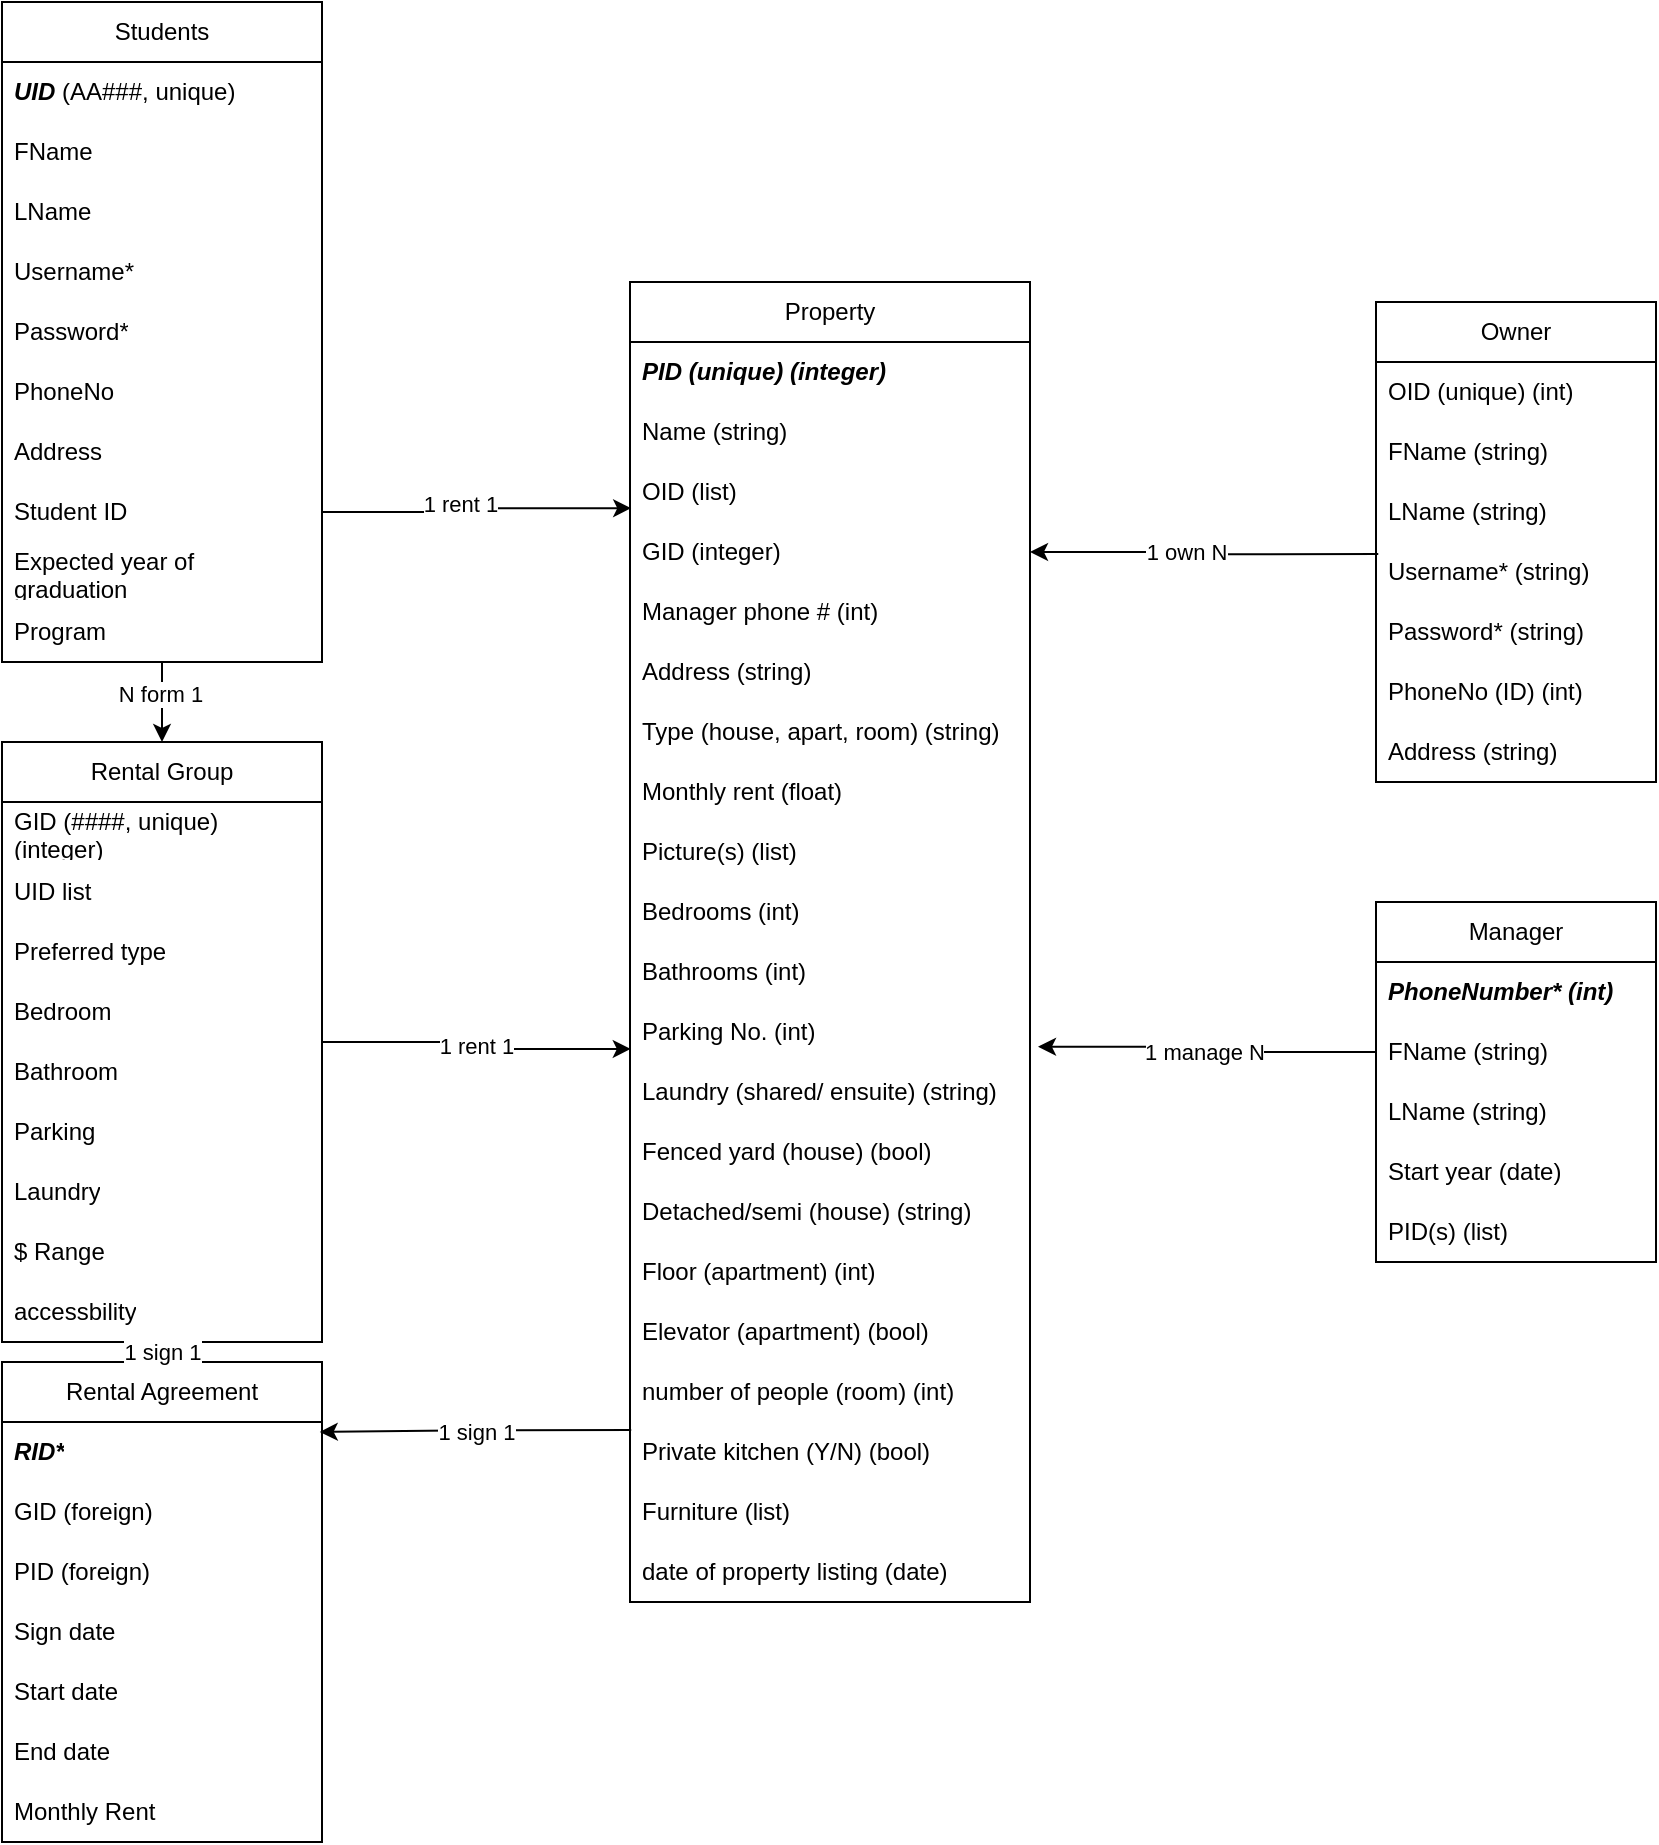 <mxfile version="22.1.21" type="github">
  <diagram id="C5RBs43oDa-KdzZeNtuy" name="Page-1">
    <mxGraphModel dx="1393" dy="909" grid="1" gridSize="10" guides="1" tooltips="1" connect="1" arrows="1" fold="1" page="1" pageScale="1" pageWidth="827" pageHeight="1169" math="0" shadow="0">
      <root>
        <mxCell id="WIyWlLk6GJQsqaUBKTNV-0" />
        <mxCell id="WIyWlLk6GJQsqaUBKTNV-1" parent="WIyWlLk6GJQsqaUBKTNV-0" />
        <mxCell id="_iqlYlecqy5unlglw5hI-17" style="edgeStyle=orthogonalEdgeStyle;rounded=0;orthogonalLoop=1;jettySize=auto;html=1;entryX=0.003;entryY=0.77;entryDx=0;entryDy=0;exitX=1;exitY=0.5;exitDx=0;exitDy=0;entryPerimeter=0;" parent="WIyWlLk6GJQsqaUBKTNV-1" source="Unsx_e9PCj31L5F9Mxkz-19" target="_iqlYlecqy5unlglw5hI-30" edge="1">
          <mxGeometry relative="1" as="geometry" />
        </mxCell>
        <mxCell id="lewGBKHHSk3XJpXt-q_e-0" value="1 rent 1" style="edgeLabel;html=1;align=center;verticalAlign=middle;resizable=0;points=[];" parent="_iqlYlecqy5unlglw5hI-17" connectable="0" vertex="1">
          <mxGeometry x="-0.28" y="1" relative="1" as="geometry">
            <mxPoint x="12" y="-3" as="offset" />
          </mxGeometry>
        </mxCell>
        <mxCell id="Unsx_e9PCj31L5F9Mxkz-17" style="edgeStyle=orthogonalEdgeStyle;rounded=0;orthogonalLoop=1;jettySize=auto;html=1;entryX=0.5;entryY=0;entryDx=0;entryDy=0;" edge="1" parent="WIyWlLk6GJQsqaUBKTNV-1" source="_iqlYlecqy5unlglw5hI-2" target="_iqlYlecqy5unlglw5hI-34">
          <mxGeometry relative="1" as="geometry" />
        </mxCell>
        <mxCell id="Unsx_e9PCj31L5F9Mxkz-18" value="N form 1" style="edgeLabel;html=1;align=center;verticalAlign=middle;resizable=0;points=[];" vertex="1" connectable="0" parent="Unsx_e9PCj31L5F9Mxkz-17">
          <mxGeometry x="-0.237" y="-1" relative="1" as="geometry">
            <mxPoint as="offset" />
          </mxGeometry>
        </mxCell>
        <mxCell id="_iqlYlecqy5unlglw5hI-2" value="Students" style="swimlane;fontStyle=0;childLayout=stackLayout;horizontal=1;startSize=30;horizontalStack=0;resizeParent=1;resizeParentMax=0;resizeLast=0;collapsible=1;marginBottom=0;whiteSpace=wrap;html=1;" parent="WIyWlLk6GJQsqaUBKTNV-1" vertex="1">
          <mxGeometry width="160" height="330" as="geometry" />
        </mxCell>
        <mxCell id="_iqlYlecqy5unlglw5hI-3" value="&lt;i&gt;&lt;b&gt;UID&lt;/b&gt;&lt;/i&gt; (AA###, unique)" style="text;strokeColor=none;fillColor=none;align=left;verticalAlign=middle;spacingLeft=4;spacingRight=4;overflow=hidden;points=[[0,0.5],[1,0.5]];portConstraint=eastwest;rotatable=0;whiteSpace=wrap;html=1;" parent="_iqlYlecqy5unlglw5hI-2" vertex="1">
          <mxGeometry y="30" width="160" height="30" as="geometry" />
        </mxCell>
        <mxCell id="_iqlYlecqy5unlglw5hI-4" value="FName" style="text;strokeColor=none;fillColor=none;align=left;verticalAlign=middle;spacingLeft=4;spacingRight=4;overflow=hidden;points=[[0,0.5],[1,0.5]];portConstraint=eastwest;rotatable=0;whiteSpace=wrap;html=1;" parent="_iqlYlecqy5unlglw5hI-2" vertex="1">
          <mxGeometry y="60" width="160" height="30" as="geometry" />
        </mxCell>
        <mxCell id="_iqlYlecqy5unlglw5hI-52" value="LName" style="text;strokeColor=none;fillColor=none;align=left;verticalAlign=middle;spacingLeft=4;spacingRight=4;overflow=hidden;points=[[0,0.5],[1,0.5]];portConstraint=eastwest;rotatable=0;whiteSpace=wrap;html=1;" parent="_iqlYlecqy5unlglw5hI-2" vertex="1">
          <mxGeometry y="90" width="160" height="30" as="geometry" />
        </mxCell>
        <mxCell id="_iqlYlecqy5unlglw5hI-23" value="Username*" style="text;strokeColor=none;fillColor=none;align=left;verticalAlign=middle;spacingLeft=4;spacingRight=4;overflow=hidden;points=[[0,0.5],[1,0.5]];portConstraint=eastwest;rotatable=0;whiteSpace=wrap;html=1;" parent="_iqlYlecqy5unlglw5hI-2" vertex="1">
          <mxGeometry y="120" width="160" height="30" as="geometry" />
        </mxCell>
        <mxCell id="_iqlYlecqy5unlglw5hI-24" value="Password*" style="text;strokeColor=none;fillColor=none;align=left;verticalAlign=middle;spacingLeft=4;spacingRight=4;overflow=hidden;points=[[0,0.5],[1,0.5]];portConstraint=eastwest;rotatable=0;whiteSpace=wrap;html=1;" parent="_iqlYlecqy5unlglw5hI-2" vertex="1">
          <mxGeometry y="150" width="160" height="30" as="geometry" />
        </mxCell>
        <mxCell id="_iqlYlecqy5unlglw5hI-5" value="&lt;div&gt;PhoneNo&lt;/div&gt;" style="text;strokeColor=none;fillColor=none;align=left;verticalAlign=middle;spacingLeft=4;spacingRight=4;overflow=hidden;points=[[0,0.5],[1,0.5]];portConstraint=eastwest;rotatable=0;whiteSpace=wrap;html=1;" parent="_iqlYlecqy5unlglw5hI-2" vertex="1">
          <mxGeometry y="180" width="160" height="30" as="geometry" />
        </mxCell>
        <mxCell id="_iqlYlecqy5unlglw5hI-7" value="Address" style="text;strokeColor=none;fillColor=none;align=left;verticalAlign=middle;spacingLeft=4;spacingRight=4;overflow=hidden;points=[[0,0.5],[1,0.5]];portConstraint=eastwest;rotatable=0;whiteSpace=wrap;html=1;" parent="_iqlYlecqy5unlglw5hI-2" vertex="1">
          <mxGeometry y="210" width="160" height="30" as="geometry" />
        </mxCell>
        <mxCell id="Unsx_e9PCj31L5F9Mxkz-19" value="Student ID" style="text;strokeColor=none;fillColor=none;align=left;verticalAlign=middle;spacingLeft=4;spacingRight=4;overflow=hidden;points=[[0,0.5],[1,0.5]];portConstraint=eastwest;rotatable=0;whiteSpace=wrap;html=1;" vertex="1" parent="_iqlYlecqy5unlglw5hI-2">
          <mxGeometry y="240" width="160" height="30" as="geometry" />
        </mxCell>
        <mxCell id="Unsx_e9PCj31L5F9Mxkz-20" value="Expected year of graduation" style="text;strokeColor=none;fillColor=none;align=left;verticalAlign=middle;spacingLeft=4;spacingRight=4;overflow=hidden;points=[[0,0.5],[1,0.5]];portConstraint=eastwest;rotatable=0;whiteSpace=wrap;html=1;" vertex="1" parent="_iqlYlecqy5unlglw5hI-2">
          <mxGeometry y="270" width="160" height="30" as="geometry" />
        </mxCell>
        <mxCell id="Unsx_e9PCj31L5F9Mxkz-21" value="Program" style="text;strokeColor=none;fillColor=none;align=left;verticalAlign=middle;spacingLeft=4;spacingRight=4;overflow=hidden;points=[[0,0.5],[1,0.5]];portConstraint=eastwest;rotatable=0;whiteSpace=wrap;html=1;" vertex="1" parent="_iqlYlecqy5unlglw5hI-2">
          <mxGeometry y="300" width="160" height="30" as="geometry" />
        </mxCell>
        <mxCell id="_iqlYlecqy5unlglw5hI-13" value="Property" style="swimlane;fontStyle=0;childLayout=stackLayout;horizontal=1;startSize=30;horizontalStack=0;resizeParent=1;resizeParentMax=0;resizeLast=0;collapsible=1;marginBottom=0;whiteSpace=wrap;html=1;" parent="WIyWlLk6GJQsqaUBKTNV-1" vertex="1">
          <mxGeometry x="314" y="140" width="200" height="660" as="geometry" />
        </mxCell>
        <mxCell id="_iqlYlecqy5unlglw5hI-14" value="&lt;b&gt;&lt;i&gt;PID (unique) (integer)&lt;/i&gt;&lt;/b&gt;" style="text;strokeColor=none;fillColor=none;align=left;verticalAlign=middle;spacingLeft=4;spacingRight=4;overflow=hidden;points=[[0,0.5],[1,0.5]];portConstraint=eastwest;rotatable=0;whiteSpace=wrap;html=1;" parent="_iqlYlecqy5unlglw5hI-13" vertex="1">
          <mxGeometry y="30" width="200" height="30" as="geometry" />
        </mxCell>
        <mxCell id="_iqlYlecqy5unlglw5hI-32" value="Name (string)" style="text;strokeColor=none;fillColor=none;align=left;verticalAlign=middle;spacingLeft=4;spacingRight=4;overflow=hidden;points=[[0,0.5],[1,0.5]];portConstraint=eastwest;rotatable=0;whiteSpace=wrap;html=1;" parent="_iqlYlecqy5unlglw5hI-13" vertex="1">
          <mxGeometry y="60" width="200" height="30" as="geometry" />
        </mxCell>
        <mxCell id="_iqlYlecqy5unlglw5hI-30" value="OID (list)" style="text;strokeColor=none;fillColor=none;align=left;verticalAlign=middle;spacingLeft=4;spacingRight=4;overflow=hidden;points=[[0,0.5],[1,0.5]];portConstraint=eastwest;rotatable=0;whiteSpace=wrap;html=1;" parent="_iqlYlecqy5unlglw5hI-13" vertex="1">
          <mxGeometry y="90" width="200" height="30" as="geometry" />
        </mxCell>
        <mxCell id="_iqlYlecqy5unlglw5hI-31" value="GID (integer)" style="text;strokeColor=none;fillColor=none;align=left;verticalAlign=middle;spacingLeft=4;spacingRight=4;overflow=hidden;points=[[0,0.5],[1,0.5]];portConstraint=eastwest;rotatable=0;whiteSpace=wrap;html=1;" parent="_iqlYlecqy5unlglw5hI-13" vertex="1">
          <mxGeometry y="120" width="200" height="30" as="geometry" />
        </mxCell>
        <mxCell id="_iqlYlecqy5unlglw5hI-47" value="Manager phone # (int)" style="text;strokeColor=none;fillColor=none;align=left;verticalAlign=middle;spacingLeft=4;spacingRight=4;overflow=hidden;points=[[0,0.5],[1,0.5]];portConstraint=eastwest;rotatable=0;whiteSpace=wrap;html=1;" parent="_iqlYlecqy5unlglw5hI-13" vertex="1">
          <mxGeometry y="150" width="200" height="30" as="geometry" />
        </mxCell>
        <mxCell id="_iqlYlecqy5unlglw5hI-15" value="Address (string)" style="text;strokeColor=none;fillColor=none;align=left;verticalAlign=middle;spacingLeft=4;spacingRight=4;overflow=hidden;points=[[0,0.5],[1,0.5]];portConstraint=eastwest;rotatable=0;whiteSpace=wrap;html=1;" parent="_iqlYlecqy5unlglw5hI-13" vertex="1">
          <mxGeometry y="180" width="200" height="30" as="geometry" />
        </mxCell>
        <mxCell id="_iqlYlecqy5unlglw5hI-19" value="Type (house, apart, room) (string)" style="text;strokeColor=none;fillColor=none;align=left;verticalAlign=middle;spacingLeft=4;spacingRight=4;overflow=hidden;points=[[0,0.5],[1,0.5]];portConstraint=eastwest;rotatable=0;whiteSpace=wrap;html=1;" parent="_iqlYlecqy5unlglw5hI-13" vertex="1">
          <mxGeometry y="210" width="200" height="30" as="geometry" />
        </mxCell>
        <mxCell id="Unsx_e9PCj31L5F9Mxkz-0" value="Monthly rent (float)" style="text;strokeColor=none;fillColor=none;align=left;verticalAlign=middle;spacingLeft=4;spacingRight=4;overflow=hidden;points=[[0,0.5],[1,0.5]];portConstraint=eastwest;rotatable=0;whiteSpace=wrap;html=1;" vertex="1" parent="_iqlYlecqy5unlglw5hI-13">
          <mxGeometry y="240" width="200" height="30" as="geometry" />
        </mxCell>
        <mxCell id="_iqlYlecqy5unlglw5hI-18" value="Picture(s) (list)" style="text;strokeColor=none;fillColor=none;align=left;verticalAlign=middle;spacingLeft=4;spacingRight=4;overflow=hidden;points=[[0,0.5],[1,0.5]];portConstraint=eastwest;rotatable=0;whiteSpace=wrap;html=1;" parent="_iqlYlecqy5unlglw5hI-13" vertex="1">
          <mxGeometry y="270" width="200" height="30" as="geometry" />
        </mxCell>
        <mxCell id="_iqlYlecqy5unlglw5hI-16" value="Bedrooms (int)" style="text;strokeColor=none;fillColor=none;align=left;verticalAlign=middle;spacingLeft=4;spacingRight=4;overflow=hidden;points=[[0,0.5],[1,0.5]];portConstraint=eastwest;rotatable=0;whiteSpace=wrap;html=1;" parent="_iqlYlecqy5unlglw5hI-13" vertex="1">
          <mxGeometry y="300" width="200" height="30" as="geometry" />
        </mxCell>
        <mxCell id="_iqlYlecqy5unlglw5hI-20" value="Bathrooms (int)" style="text;strokeColor=none;fillColor=none;align=left;verticalAlign=middle;spacingLeft=4;spacingRight=4;overflow=hidden;points=[[0,0.5],[1,0.5]];portConstraint=eastwest;rotatable=0;whiteSpace=wrap;html=1;" parent="_iqlYlecqy5unlglw5hI-13" vertex="1">
          <mxGeometry y="330" width="200" height="30" as="geometry" />
        </mxCell>
        <mxCell id="_iqlYlecqy5unlglw5hI-21" value="Parking No. (int)" style="text;strokeColor=none;fillColor=none;align=left;verticalAlign=middle;spacingLeft=4;spacingRight=4;overflow=hidden;points=[[0,0.5],[1,0.5]];portConstraint=eastwest;rotatable=0;whiteSpace=wrap;html=1;" parent="_iqlYlecqy5unlglw5hI-13" vertex="1">
          <mxGeometry y="360" width="200" height="30" as="geometry" />
        </mxCell>
        <mxCell id="_iqlYlecqy5unlglw5hI-22" value="Laundry (shared/ ensuite) (string)" style="text;strokeColor=none;fillColor=none;align=left;verticalAlign=middle;spacingLeft=4;spacingRight=4;overflow=hidden;points=[[0,0.5],[1,0.5]];portConstraint=eastwest;rotatable=0;whiteSpace=wrap;html=1;" parent="_iqlYlecqy5unlglw5hI-13" vertex="1">
          <mxGeometry y="390" width="200" height="30" as="geometry" />
        </mxCell>
        <mxCell id="_iqlYlecqy5unlglw5hI-25" value="Fenced yard (house) (bool)" style="text;strokeColor=none;fillColor=none;align=left;verticalAlign=middle;spacingLeft=4;spacingRight=4;overflow=hidden;points=[[0,0.5],[1,0.5]];portConstraint=eastwest;rotatable=0;whiteSpace=wrap;html=1;" parent="_iqlYlecqy5unlglw5hI-13" vertex="1">
          <mxGeometry y="420" width="200" height="30" as="geometry" />
        </mxCell>
        <mxCell id="_iqlYlecqy5unlglw5hI-28" value="Detached/semi (house) (string)" style="text;strokeColor=none;fillColor=none;align=left;verticalAlign=middle;spacingLeft=4;spacingRight=4;overflow=hidden;points=[[0,0.5],[1,0.5]];portConstraint=eastwest;rotatable=0;whiteSpace=wrap;html=1;" parent="_iqlYlecqy5unlglw5hI-13" vertex="1">
          <mxGeometry y="450" width="200" height="30" as="geometry" />
        </mxCell>
        <mxCell id="_iqlYlecqy5unlglw5hI-26" value="Floor (apartment) (int)" style="text;strokeColor=none;fillColor=none;align=left;verticalAlign=middle;spacingLeft=4;spacingRight=4;overflow=hidden;points=[[0,0.5],[1,0.5]];portConstraint=eastwest;rotatable=0;whiteSpace=wrap;html=1;" parent="_iqlYlecqy5unlglw5hI-13" vertex="1">
          <mxGeometry y="480" width="200" height="30" as="geometry" />
        </mxCell>
        <mxCell id="_iqlYlecqy5unlglw5hI-27" value="Elevator (apartment) (bool)" style="text;strokeColor=none;fillColor=none;align=left;verticalAlign=middle;spacingLeft=4;spacingRight=4;overflow=hidden;points=[[0,0.5],[1,0.5]];portConstraint=eastwest;rotatable=0;whiteSpace=wrap;html=1;" parent="_iqlYlecqy5unlglw5hI-13" vertex="1">
          <mxGeometry y="510" width="200" height="30" as="geometry" />
        </mxCell>
        <mxCell id="Unsx_e9PCj31L5F9Mxkz-2" value="number of people (room) (int)" style="text;strokeColor=none;fillColor=none;align=left;verticalAlign=middle;spacingLeft=4;spacingRight=4;overflow=hidden;points=[[0,0.5],[1,0.5]];portConstraint=eastwest;rotatable=0;whiteSpace=wrap;html=1;" vertex="1" parent="_iqlYlecqy5unlglw5hI-13">
          <mxGeometry y="540" width="200" height="30" as="geometry" />
        </mxCell>
        <mxCell id="_iqlYlecqy5unlglw5hI-66" value="Private kitchen (Y/N) (bool)" style="text;strokeColor=none;fillColor=none;align=left;verticalAlign=middle;spacingLeft=4;spacingRight=4;overflow=hidden;points=[[0,0.5],[1,0.5]];portConstraint=eastwest;rotatable=0;whiteSpace=wrap;html=1;" parent="_iqlYlecqy5unlglw5hI-13" vertex="1">
          <mxGeometry y="570" width="200" height="30" as="geometry" />
        </mxCell>
        <mxCell id="_iqlYlecqy5unlglw5hI-29" value="&lt;div&gt;Furniture (list)&lt;/div&gt;" style="text;strokeColor=none;fillColor=none;align=left;verticalAlign=middle;spacingLeft=4;spacingRight=4;overflow=hidden;points=[[0,0.5],[1,0.5]];portConstraint=eastwest;rotatable=0;whiteSpace=wrap;html=1;" parent="_iqlYlecqy5unlglw5hI-13" vertex="1">
          <mxGeometry y="600" width="200" height="30" as="geometry" />
        </mxCell>
        <mxCell id="Unsx_e9PCj31L5F9Mxkz-1" value="date of property listing (date)" style="text;strokeColor=none;fillColor=none;align=left;verticalAlign=middle;spacingLeft=4;spacingRight=4;overflow=hidden;points=[[0,0.5],[1,0.5]];portConstraint=eastwest;rotatable=0;whiteSpace=wrap;html=1;" vertex="1" parent="_iqlYlecqy5unlglw5hI-13">
          <mxGeometry y="630" width="200" height="30" as="geometry" />
        </mxCell>
        <mxCell id="_iqlYlecqy5unlglw5hI-34" value="Rental Group" style="swimlane;fontStyle=0;childLayout=stackLayout;horizontal=1;startSize=30;horizontalStack=0;resizeParent=1;resizeParentMax=0;resizeLast=0;collapsible=1;marginBottom=0;whiteSpace=wrap;html=1;" parent="WIyWlLk6GJQsqaUBKTNV-1" vertex="1">
          <mxGeometry y="370" width="160" height="300" as="geometry" />
        </mxCell>
        <mxCell id="_iqlYlecqy5unlglw5hI-35" value="GID (####, unique) (integer)" style="text;strokeColor=none;fillColor=none;align=left;verticalAlign=middle;spacingLeft=4;spacingRight=4;overflow=hidden;points=[[0,0.5],[1,0.5]];portConstraint=eastwest;rotatable=0;whiteSpace=wrap;html=1;" parent="_iqlYlecqy5unlglw5hI-34" vertex="1">
          <mxGeometry y="30" width="160" height="30" as="geometry" />
        </mxCell>
        <mxCell id="_iqlYlecqy5unlglw5hI-36" value="UID list" style="text;strokeColor=none;fillColor=none;align=left;verticalAlign=middle;spacingLeft=4;spacingRight=4;overflow=hidden;points=[[0,0.5],[1,0.5]];portConstraint=eastwest;rotatable=0;whiteSpace=wrap;html=1;" parent="_iqlYlecqy5unlglw5hI-34" vertex="1">
          <mxGeometry y="60" width="160" height="30" as="geometry" />
        </mxCell>
        <mxCell id="_iqlYlecqy5unlglw5hI-37" value="Preferred type" style="text;strokeColor=none;fillColor=none;align=left;verticalAlign=middle;spacingLeft=4;spacingRight=4;overflow=hidden;points=[[0,0.5],[1,0.5]];portConstraint=eastwest;rotatable=0;whiteSpace=wrap;html=1;" parent="_iqlYlecqy5unlglw5hI-34" vertex="1">
          <mxGeometry y="90" width="160" height="30" as="geometry" />
        </mxCell>
        <mxCell id="_iqlYlecqy5unlglw5hI-38" value="Bedroom" style="text;strokeColor=none;fillColor=none;align=left;verticalAlign=middle;spacingLeft=4;spacingRight=4;overflow=hidden;points=[[0,0.5],[1,0.5]];portConstraint=eastwest;rotatable=0;whiteSpace=wrap;html=1;" parent="_iqlYlecqy5unlglw5hI-34" vertex="1">
          <mxGeometry y="120" width="160" height="30" as="geometry" />
        </mxCell>
        <mxCell id="_iqlYlecqy5unlglw5hI-39" value="Bathroom" style="text;strokeColor=none;fillColor=none;align=left;verticalAlign=middle;spacingLeft=4;spacingRight=4;overflow=hidden;points=[[0,0.5],[1,0.5]];portConstraint=eastwest;rotatable=0;whiteSpace=wrap;html=1;" parent="_iqlYlecqy5unlglw5hI-34" vertex="1">
          <mxGeometry y="150" width="160" height="30" as="geometry" />
        </mxCell>
        <mxCell id="_iqlYlecqy5unlglw5hI-42" value="Parking" style="text;strokeColor=none;fillColor=none;align=left;verticalAlign=middle;spacingLeft=4;spacingRight=4;overflow=hidden;points=[[0,0.5],[1,0.5]];portConstraint=eastwest;rotatable=0;whiteSpace=wrap;html=1;" parent="_iqlYlecqy5unlglw5hI-34" vertex="1">
          <mxGeometry y="180" width="160" height="30" as="geometry" />
        </mxCell>
        <mxCell id="_iqlYlecqy5unlglw5hI-43" value="Laundry" style="text;strokeColor=none;fillColor=none;align=left;verticalAlign=middle;spacingLeft=4;spacingRight=4;overflow=hidden;points=[[0,0.5],[1,0.5]];portConstraint=eastwest;rotatable=0;whiteSpace=wrap;html=1;" parent="_iqlYlecqy5unlglw5hI-34" vertex="1">
          <mxGeometry y="210" width="160" height="30" as="geometry" />
        </mxCell>
        <mxCell id="_iqlYlecqy5unlglw5hI-44" value="$ Range" style="text;strokeColor=none;fillColor=none;align=left;verticalAlign=middle;spacingLeft=4;spacingRight=4;overflow=hidden;points=[[0,0.5],[1,0.5]];portConstraint=eastwest;rotatable=0;whiteSpace=wrap;html=1;" parent="_iqlYlecqy5unlglw5hI-34" vertex="1">
          <mxGeometry y="240" width="160" height="30" as="geometry" />
        </mxCell>
        <mxCell id="Unsx_e9PCj31L5F9Mxkz-22" value="accessbility" style="text;strokeColor=none;fillColor=none;align=left;verticalAlign=middle;spacingLeft=4;spacingRight=4;overflow=hidden;points=[[0,0.5],[1,0.5]];portConstraint=eastwest;rotatable=0;whiteSpace=wrap;html=1;" vertex="1" parent="_iqlYlecqy5unlglw5hI-34">
          <mxGeometry y="270" width="160" height="30" as="geometry" />
        </mxCell>
        <mxCell id="_iqlYlecqy5unlglw5hI-45" value="1 rent 1" style="edgeStyle=orthogonalEdgeStyle;rounded=0;orthogonalLoop=1;jettySize=auto;html=1;entryX=0.002;entryY=0.783;entryDx=0;entryDy=0;entryPerimeter=0;" parent="WIyWlLk6GJQsqaUBKTNV-1" source="_iqlYlecqy5unlglw5hI-34" target="_iqlYlecqy5unlglw5hI-21" edge="1">
          <mxGeometry relative="1" as="geometry" />
        </mxCell>
        <mxCell id="_iqlYlecqy5unlglw5hI-48" value="Manager" style="swimlane;fontStyle=0;childLayout=stackLayout;horizontal=1;startSize=30;horizontalStack=0;resizeParent=1;resizeParentMax=0;resizeLast=0;collapsible=1;marginBottom=0;whiteSpace=wrap;html=1;" parent="WIyWlLk6GJQsqaUBKTNV-1" vertex="1">
          <mxGeometry x="687" y="450" width="140" height="180" as="geometry" />
        </mxCell>
        <mxCell id="_iqlYlecqy5unlglw5hI-49" value="&lt;i&gt;&lt;b&gt;PhoneNumber* (int)&lt;br&gt;&lt;/b&gt;&lt;/i&gt;" style="text;strokeColor=none;fillColor=none;align=left;verticalAlign=middle;spacingLeft=4;spacingRight=4;overflow=hidden;points=[[0,0.5],[1,0.5]];portConstraint=eastwest;rotatable=0;whiteSpace=wrap;html=1;" parent="_iqlYlecqy5unlglw5hI-48" vertex="1">
          <mxGeometry y="30" width="140" height="30" as="geometry" />
        </mxCell>
        <mxCell id="_iqlYlecqy5unlglw5hI-50" value="FName (string)" style="text;strokeColor=none;fillColor=none;align=left;verticalAlign=middle;spacingLeft=4;spacingRight=4;overflow=hidden;points=[[0,0.5],[1,0.5]];portConstraint=eastwest;rotatable=0;whiteSpace=wrap;html=1;" parent="_iqlYlecqy5unlglw5hI-48" vertex="1">
          <mxGeometry y="60" width="140" height="30" as="geometry" />
        </mxCell>
        <mxCell id="_iqlYlecqy5unlglw5hI-51" value="LName (string)" style="text;strokeColor=none;fillColor=none;align=left;verticalAlign=middle;spacingLeft=4;spacingRight=4;overflow=hidden;points=[[0,0.5],[1,0.5]];portConstraint=eastwest;rotatable=0;whiteSpace=wrap;html=1;" parent="_iqlYlecqy5unlglw5hI-48" vertex="1">
          <mxGeometry y="90" width="140" height="30" as="geometry" />
        </mxCell>
        <mxCell id="_iqlYlecqy5unlglw5hI-59" value="Start year (date)" style="text;strokeColor=none;fillColor=none;align=left;verticalAlign=middle;spacingLeft=4;spacingRight=4;overflow=hidden;points=[[0,0.5],[1,0.5]];portConstraint=eastwest;rotatable=0;whiteSpace=wrap;html=1;" parent="_iqlYlecqy5unlglw5hI-48" vertex="1">
          <mxGeometry y="120" width="140" height="30" as="geometry" />
        </mxCell>
        <mxCell id="Unsx_e9PCj31L5F9Mxkz-23" value="PID(s) (list)" style="text;strokeColor=none;fillColor=none;align=left;verticalAlign=middle;spacingLeft=4;spacingRight=4;overflow=hidden;points=[[0,0.5],[1,0.5]];portConstraint=eastwest;rotatable=0;whiteSpace=wrap;html=1;" vertex="1" parent="_iqlYlecqy5unlglw5hI-48">
          <mxGeometry y="150" width="140" height="30" as="geometry" />
        </mxCell>
        <mxCell id="_iqlYlecqy5unlglw5hI-54" value="&lt;div&gt;1 manage N&lt;/div&gt;" style="edgeStyle=orthogonalEdgeStyle;rounded=0;orthogonalLoop=1;jettySize=auto;html=1;entryX=1.02;entryY=0.746;entryDx=0;entryDy=0;exitX=0;exitY=0.5;exitDx=0;exitDy=0;entryPerimeter=0;" parent="WIyWlLk6GJQsqaUBKTNV-1" source="_iqlYlecqy5unlglw5hI-50" target="_iqlYlecqy5unlglw5hI-21" edge="1">
          <mxGeometry relative="1" as="geometry" />
        </mxCell>
        <mxCell id="_iqlYlecqy5unlglw5hI-55" value="Rental Agreement" style="swimlane;fontStyle=0;childLayout=stackLayout;horizontal=1;startSize=30;horizontalStack=0;resizeParent=1;resizeParentMax=0;resizeLast=0;collapsible=1;marginBottom=0;whiteSpace=wrap;html=1;" parent="WIyWlLk6GJQsqaUBKTNV-1" vertex="1">
          <mxGeometry y="680" width="160" height="240" as="geometry" />
        </mxCell>
        <mxCell id="_iqlYlecqy5unlglw5hI-56" value="&lt;b&gt;&lt;i&gt;RID*&lt;/i&gt;&lt;/b&gt;" style="text;strokeColor=none;fillColor=none;align=left;verticalAlign=middle;spacingLeft=4;spacingRight=4;overflow=hidden;points=[[0,0.5],[1,0.5]];portConstraint=eastwest;rotatable=0;whiteSpace=wrap;html=1;" parent="_iqlYlecqy5unlglw5hI-55" vertex="1">
          <mxGeometry y="30" width="160" height="30" as="geometry" />
        </mxCell>
        <mxCell id="_iqlYlecqy5unlglw5hI-57" value="GID (foreign)" style="text;strokeColor=none;fillColor=none;align=left;verticalAlign=middle;spacingLeft=4;spacingRight=4;overflow=hidden;points=[[0,0.5],[1,0.5]];portConstraint=eastwest;rotatable=0;whiteSpace=wrap;html=1;" parent="_iqlYlecqy5unlglw5hI-55" vertex="1">
          <mxGeometry y="60" width="160" height="30" as="geometry" />
        </mxCell>
        <mxCell id="_iqlYlecqy5unlglw5hI-58" value="&lt;div&gt;PID (foreign)&lt;/div&gt;" style="text;strokeColor=none;fillColor=none;align=left;verticalAlign=middle;spacingLeft=4;spacingRight=4;overflow=hidden;points=[[0,0.5],[1,0.5]];portConstraint=eastwest;rotatable=0;whiteSpace=wrap;html=1;" parent="_iqlYlecqy5unlglw5hI-55" vertex="1">
          <mxGeometry y="90" width="160" height="30" as="geometry" />
        </mxCell>
        <mxCell id="_iqlYlecqy5unlglw5hI-61" value="Sign date" style="text;strokeColor=none;fillColor=none;align=left;verticalAlign=middle;spacingLeft=4;spacingRight=4;overflow=hidden;points=[[0,0.5],[1,0.5]];portConstraint=eastwest;rotatable=0;whiteSpace=wrap;html=1;" parent="_iqlYlecqy5unlglw5hI-55" vertex="1">
          <mxGeometry y="120" width="160" height="30" as="geometry" />
        </mxCell>
        <mxCell id="_iqlYlecqy5unlglw5hI-60" value="Start date" style="text;strokeColor=none;fillColor=none;align=left;verticalAlign=middle;spacingLeft=4;spacingRight=4;overflow=hidden;points=[[0,0.5],[1,0.5]];portConstraint=eastwest;rotatable=0;whiteSpace=wrap;html=1;" parent="_iqlYlecqy5unlglw5hI-55" vertex="1">
          <mxGeometry y="150" width="160" height="30" as="geometry" />
        </mxCell>
        <mxCell id="_iqlYlecqy5unlglw5hI-62" value="End date" style="text;strokeColor=none;fillColor=none;align=left;verticalAlign=middle;spacingLeft=4;spacingRight=4;overflow=hidden;points=[[0,0.5],[1,0.5]];portConstraint=eastwest;rotatable=0;whiteSpace=wrap;html=1;" parent="_iqlYlecqy5unlglw5hI-55" vertex="1">
          <mxGeometry y="180" width="160" height="30" as="geometry" />
        </mxCell>
        <mxCell id="_iqlYlecqy5unlglw5hI-63" value="Monthly Rent" style="text;strokeColor=none;fillColor=none;align=left;verticalAlign=middle;spacingLeft=4;spacingRight=4;overflow=hidden;points=[[0,0.5],[1,0.5]];portConstraint=eastwest;rotatable=0;whiteSpace=wrap;html=1;" parent="_iqlYlecqy5unlglw5hI-55" vertex="1">
          <mxGeometry y="210" width="160" height="30" as="geometry" />
        </mxCell>
        <mxCell id="_iqlYlecqy5unlglw5hI-64" value="1 sign 1" style="edgeStyle=orthogonalEdgeStyle;rounded=0;orthogonalLoop=1;jettySize=auto;html=1;entryX=0.5;entryY=0;entryDx=0;entryDy=0;exitX=0.5;exitY=1;exitDx=0;exitDy=0;" parent="WIyWlLk6GJQsqaUBKTNV-1" source="_iqlYlecqy5unlglw5hI-34" target="_iqlYlecqy5unlglw5hI-55" edge="1">
          <mxGeometry relative="1" as="geometry" />
        </mxCell>
        <mxCell id="_iqlYlecqy5unlglw5hI-65" value="1 sign 1" style="edgeStyle=orthogonalEdgeStyle;rounded=0;orthogonalLoop=1;jettySize=auto;html=1;entryX=0.993;entryY=0.167;entryDx=0;entryDy=0;exitX=0.003;exitY=1.135;exitDx=0;exitDy=0;exitPerimeter=0;entryPerimeter=0;" parent="WIyWlLk6GJQsqaUBKTNV-1" source="Unsx_e9PCj31L5F9Mxkz-2" target="_iqlYlecqy5unlglw5hI-56" edge="1">
          <mxGeometry relative="1" as="geometry" />
        </mxCell>
        <mxCell id="Unsx_e9PCj31L5F9Mxkz-14" style="edgeStyle=orthogonalEdgeStyle;rounded=0;orthogonalLoop=1;jettySize=auto;html=1;entryX=1;entryY=0.5;entryDx=0;entryDy=0;exitX=0.008;exitY=0.202;exitDx=0;exitDy=0;exitPerimeter=0;" edge="1" parent="WIyWlLk6GJQsqaUBKTNV-1" source="Unsx_e9PCj31L5F9Mxkz-10" target="_iqlYlecqy5unlglw5hI-31">
          <mxGeometry relative="1" as="geometry" />
        </mxCell>
        <mxCell id="Unsx_e9PCj31L5F9Mxkz-16" value="1 own N" style="edgeLabel;html=1;align=center;verticalAlign=middle;resizable=0;points=[];" vertex="1" connectable="0" parent="Unsx_e9PCj31L5F9Mxkz-14">
          <mxGeometry x="0.355" y="-3" relative="1" as="geometry">
            <mxPoint x="21" y="3" as="offset" />
          </mxGeometry>
        </mxCell>
        <mxCell id="Unsx_e9PCj31L5F9Mxkz-6" value="Owner" style="swimlane;fontStyle=0;childLayout=stackLayout;horizontal=1;startSize=30;horizontalStack=0;resizeParent=1;resizeParentMax=0;resizeLast=0;collapsible=1;marginBottom=0;whiteSpace=wrap;html=1;" vertex="1" parent="WIyWlLk6GJQsqaUBKTNV-1">
          <mxGeometry x="687" y="150" width="140" height="240" as="geometry" />
        </mxCell>
        <mxCell id="Unsx_e9PCj31L5F9Mxkz-15" value="OID (unique) (int)" style="text;strokeColor=none;fillColor=none;align=left;verticalAlign=middle;spacingLeft=4;spacingRight=4;overflow=hidden;points=[[0,0.5],[1,0.5]];portConstraint=eastwest;rotatable=0;whiteSpace=wrap;html=1;" vertex="1" parent="Unsx_e9PCj31L5F9Mxkz-6">
          <mxGeometry y="30" width="140" height="30" as="geometry" />
        </mxCell>
        <mxCell id="Unsx_e9PCj31L5F9Mxkz-8" value="FName (string)" style="text;strokeColor=none;fillColor=none;align=left;verticalAlign=middle;spacingLeft=4;spacingRight=4;overflow=hidden;points=[[0,0.5],[1,0.5]];portConstraint=eastwest;rotatable=0;whiteSpace=wrap;html=1;" vertex="1" parent="Unsx_e9PCj31L5F9Mxkz-6">
          <mxGeometry y="60" width="140" height="30" as="geometry" />
        </mxCell>
        <mxCell id="Unsx_e9PCj31L5F9Mxkz-9" value="LName (string)" style="text;strokeColor=none;fillColor=none;align=left;verticalAlign=middle;spacingLeft=4;spacingRight=4;overflow=hidden;points=[[0,0.5],[1,0.5]];portConstraint=eastwest;rotatable=0;whiteSpace=wrap;html=1;" vertex="1" parent="Unsx_e9PCj31L5F9Mxkz-6">
          <mxGeometry y="90" width="140" height="30" as="geometry" />
        </mxCell>
        <mxCell id="Unsx_e9PCj31L5F9Mxkz-10" value="Username* (string)" style="text;strokeColor=none;fillColor=none;align=left;verticalAlign=middle;spacingLeft=4;spacingRight=4;overflow=hidden;points=[[0,0.5],[1,0.5]];portConstraint=eastwest;rotatable=0;whiteSpace=wrap;html=1;" vertex="1" parent="Unsx_e9PCj31L5F9Mxkz-6">
          <mxGeometry y="120" width="140" height="30" as="geometry" />
        </mxCell>
        <mxCell id="Unsx_e9PCj31L5F9Mxkz-11" value="Password* (string)" style="text;strokeColor=none;fillColor=none;align=left;verticalAlign=middle;spacingLeft=4;spacingRight=4;overflow=hidden;points=[[0,0.5],[1,0.5]];portConstraint=eastwest;rotatable=0;whiteSpace=wrap;html=1;" vertex="1" parent="Unsx_e9PCj31L5F9Mxkz-6">
          <mxGeometry y="150" width="140" height="30" as="geometry" />
        </mxCell>
        <mxCell id="Unsx_e9PCj31L5F9Mxkz-12" value="&lt;div&gt;PhoneNo (ID) (int)&lt;/div&gt;" style="text;strokeColor=none;fillColor=none;align=left;verticalAlign=middle;spacingLeft=4;spacingRight=4;overflow=hidden;points=[[0,0.5],[1,0.5]];portConstraint=eastwest;rotatable=0;whiteSpace=wrap;html=1;" vertex="1" parent="Unsx_e9PCj31L5F9Mxkz-6">
          <mxGeometry y="180" width="140" height="30" as="geometry" />
        </mxCell>
        <mxCell id="Unsx_e9PCj31L5F9Mxkz-13" value="Address (string)" style="text;strokeColor=none;fillColor=none;align=left;verticalAlign=middle;spacingLeft=4;spacingRight=4;overflow=hidden;points=[[0,0.5],[1,0.5]];portConstraint=eastwest;rotatable=0;whiteSpace=wrap;html=1;" vertex="1" parent="Unsx_e9PCj31L5F9Mxkz-6">
          <mxGeometry y="210" width="140" height="30" as="geometry" />
        </mxCell>
      </root>
    </mxGraphModel>
  </diagram>
</mxfile>
